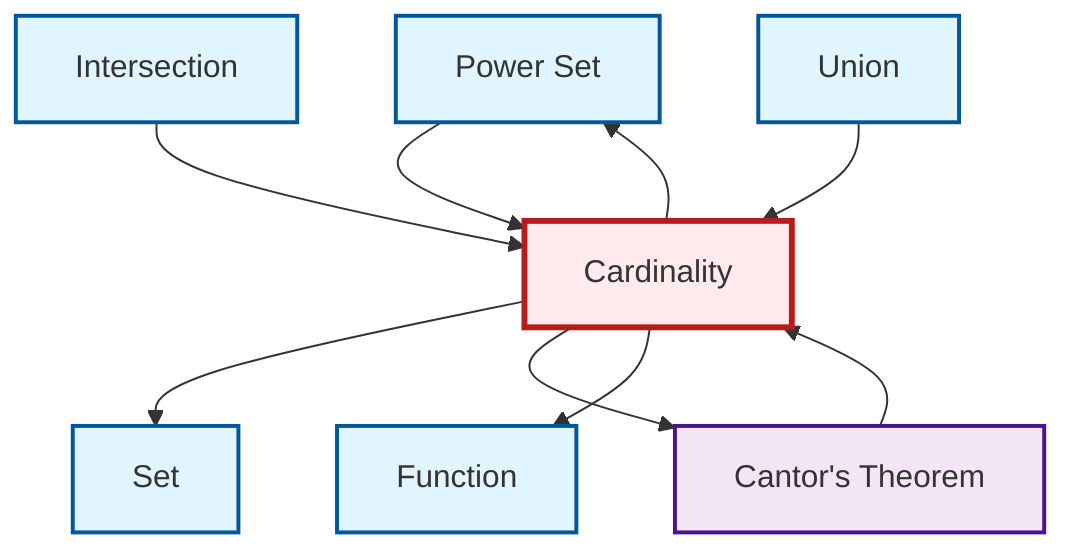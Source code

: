 graph TD
    classDef definition fill:#e1f5fe,stroke:#01579b,stroke-width:2px
    classDef theorem fill:#f3e5f5,stroke:#4a148c,stroke-width:2px
    classDef axiom fill:#fff3e0,stroke:#e65100,stroke-width:2px
    classDef example fill:#e8f5e9,stroke:#1b5e20,stroke-width:2px
    classDef current fill:#ffebee,stroke:#b71c1c,stroke-width:3px
    def-power-set["Power Set"]:::definition
    def-function["Function"]:::definition
    def-intersection["Intersection"]:::definition
    def-set["Set"]:::definition
    def-union["Union"]:::definition
    def-cardinality["Cardinality"]:::definition
    thm-cantor["Cantor's Theorem"]:::theorem
    def-power-set --> def-cardinality
    def-cardinality --> def-power-set
    def-cardinality --> def-set
    def-cardinality --> thm-cantor
    thm-cantor --> def-cardinality
    def-intersection --> def-cardinality
    def-cardinality --> def-function
    def-union --> def-cardinality
    class def-cardinality current